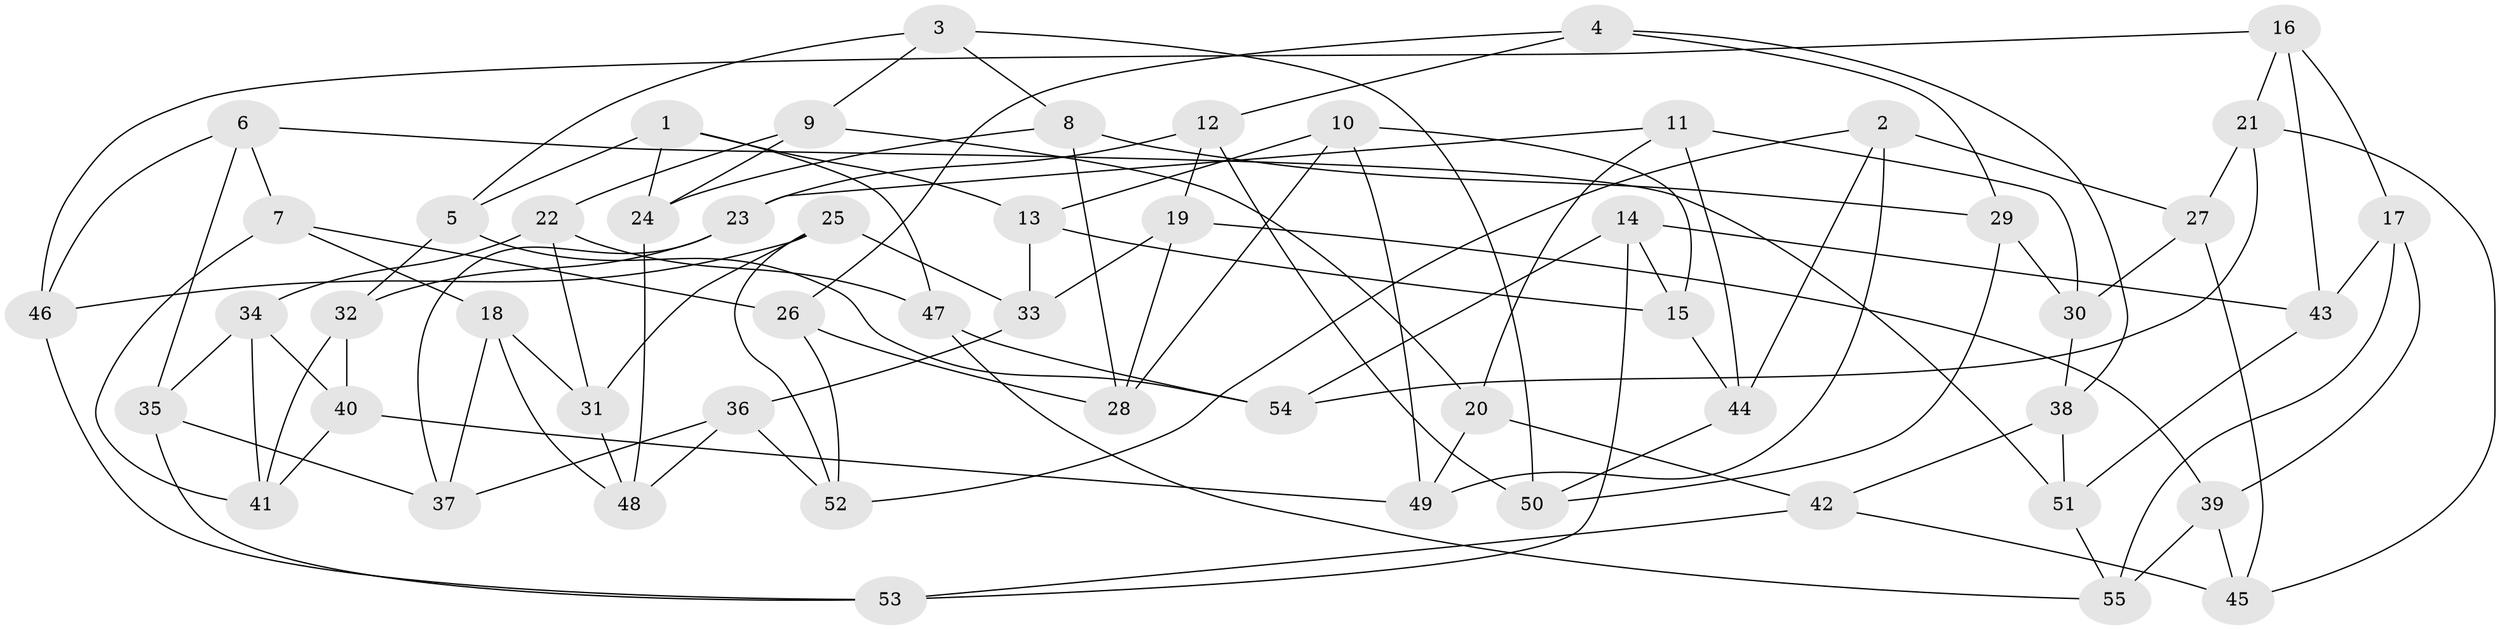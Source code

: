 // coarse degree distribution, {5: 0.41935483870967744, 6: 0.2903225806451613, 4: 0.25806451612903225, 3: 0.03225806451612903}
// Generated by graph-tools (version 1.1) at 2025/42/03/06/25 10:42:19]
// undirected, 55 vertices, 110 edges
graph export_dot {
graph [start="1"]
  node [color=gray90,style=filled];
  1;
  2;
  3;
  4;
  5;
  6;
  7;
  8;
  9;
  10;
  11;
  12;
  13;
  14;
  15;
  16;
  17;
  18;
  19;
  20;
  21;
  22;
  23;
  24;
  25;
  26;
  27;
  28;
  29;
  30;
  31;
  32;
  33;
  34;
  35;
  36;
  37;
  38;
  39;
  40;
  41;
  42;
  43;
  44;
  45;
  46;
  47;
  48;
  49;
  50;
  51;
  52;
  53;
  54;
  55;
  1 -- 5;
  1 -- 13;
  1 -- 47;
  1 -- 24;
  2 -- 27;
  2 -- 44;
  2 -- 52;
  2 -- 49;
  3 -- 8;
  3 -- 9;
  3 -- 50;
  3 -- 5;
  4 -- 26;
  4 -- 29;
  4 -- 38;
  4 -- 12;
  5 -- 54;
  5 -- 32;
  6 -- 51;
  6 -- 46;
  6 -- 7;
  6 -- 35;
  7 -- 41;
  7 -- 26;
  7 -- 18;
  8 -- 29;
  8 -- 24;
  8 -- 28;
  9 -- 20;
  9 -- 24;
  9 -- 22;
  10 -- 49;
  10 -- 15;
  10 -- 13;
  10 -- 28;
  11 -- 20;
  11 -- 23;
  11 -- 44;
  11 -- 30;
  12 -- 23;
  12 -- 50;
  12 -- 19;
  13 -- 15;
  13 -- 33;
  14 -- 53;
  14 -- 54;
  14 -- 43;
  14 -- 15;
  15 -- 44;
  16 -- 46;
  16 -- 43;
  16 -- 21;
  16 -- 17;
  17 -- 55;
  17 -- 43;
  17 -- 39;
  18 -- 31;
  18 -- 37;
  18 -- 48;
  19 -- 33;
  19 -- 28;
  19 -- 39;
  20 -- 49;
  20 -- 42;
  21 -- 54;
  21 -- 27;
  21 -- 45;
  22 -- 34;
  22 -- 47;
  22 -- 31;
  23 -- 32;
  23 -- 37;
  24 -- 48;
  25 -- 33;
  25 -- 31;
  25 -- 52;
  25 -- 46;
  26 -- 52;
  26 -- 28;
  27 -- 45;
  27 -- 30;
  29 -- 50;
  29 -- 30;
  30 -- 38;
  31 -- 48;
  32 -- 40;
  32 -- 41;
  33 -- 36;
  34 -- 40;
  34 -- 41;
  34 -- 35;
  35 -- 37;
  35 -- 53;
  36 -- 52;
  36 -- 48;
  36 -- 37;
  38 -- 42;
  38 -- 51;
  39 -- 45;
  39 -- 55;
  40 -- 49;
  40 -- 41;
  42 -- 45;
  42 -- 53;
  43 -- 51;
  44 -- 50;
  46 -- 53;
  47 -- 54;
  47 -- 55;
  51 -- 55;
}
